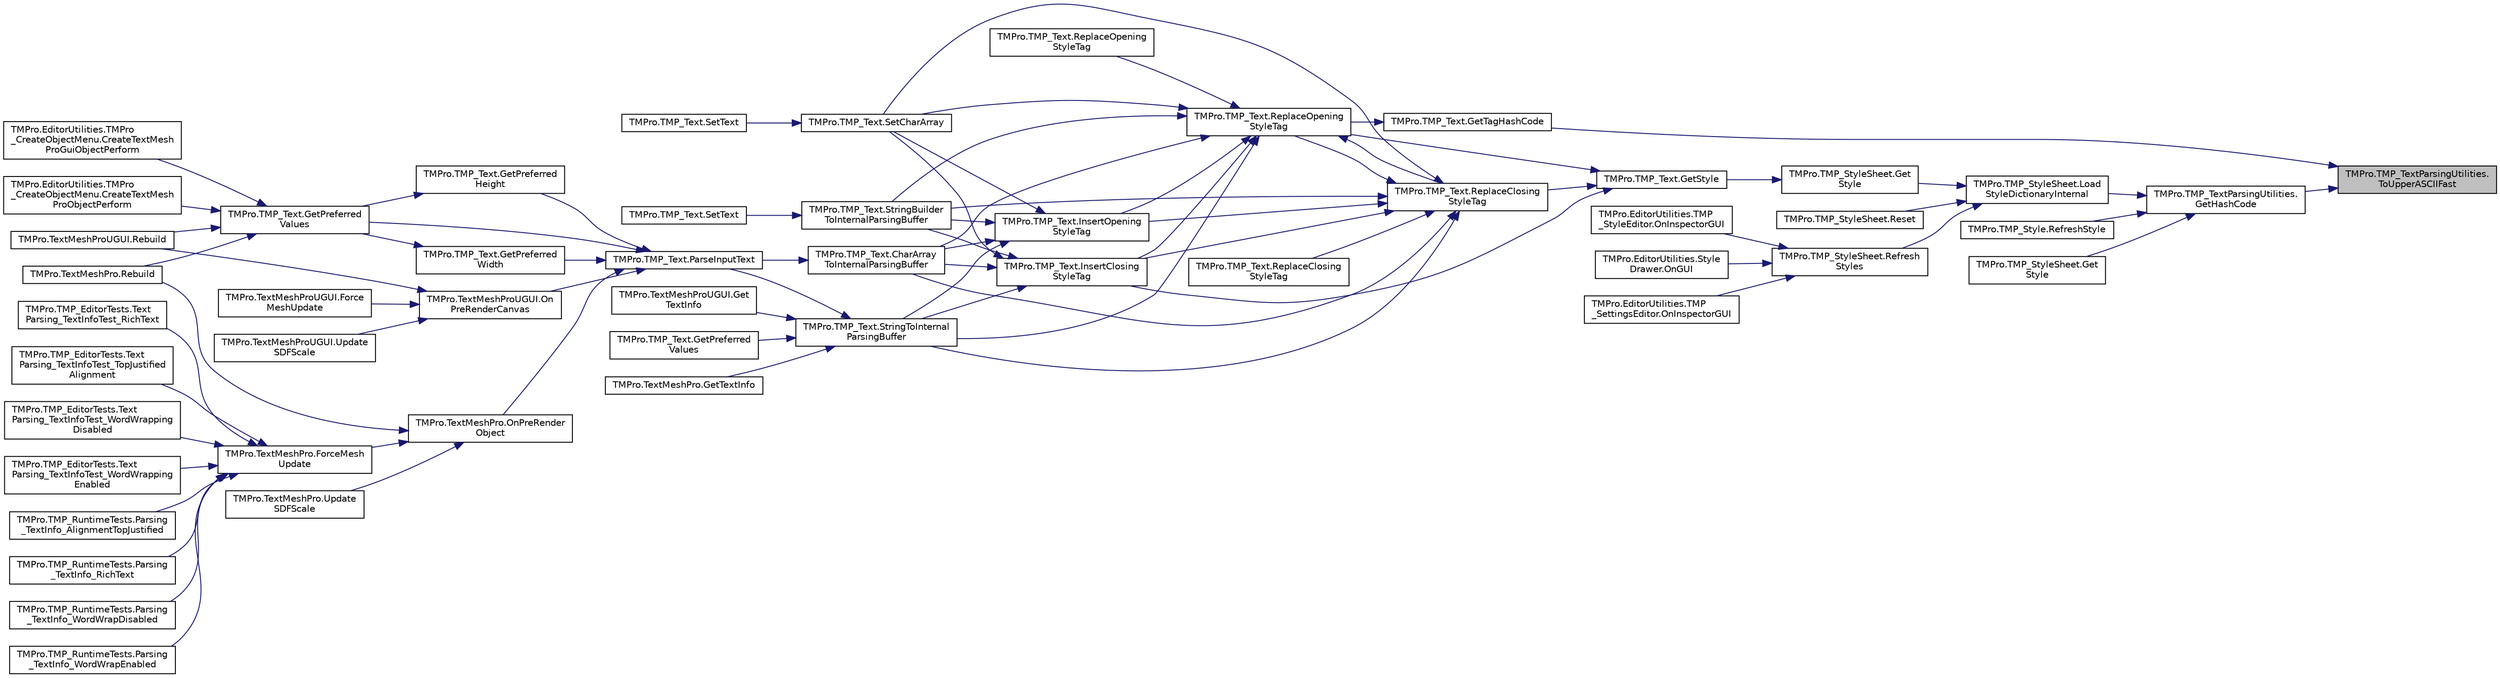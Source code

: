 digraph "TMPro.TMP_TextParsingUtilities.ToUpperASCIIFast"
{
 // LATEX_PDF_SIZE
  edge [fontname="Helvetica",fontsize="10",labelfontname="Helvetica",labelfontsize="10"];
  node [fontname="Helvetica",fontsize="10",shape=record];
  rankdir="RL";
  Node1 [label="TMPro.TMP_TextParsingUtilities.\lToUpperASCIIFast",height=0.2,width=0.4,color="black", fillcolor="grey75", style="filled", fontcolor="black",tooltip="Get uppercase version of this ASCII character."];
  Node1 -> Node2 [dir="back",color="midnightblue",fontsize="10",style="solid",fontname="Helvetica"];
  Node2 [label="TMPro.TMP_TextParsingUtilities.\lGetHashCode",height=0.2,width=0.4,color="black", fillcolor="white", style="filled",URL="$class_t_m_pro_1_1_t_m_p___text_parsing_utilities.html#a77bb7b39afef3f677e915499b48e2c7a",tooltip="Function returning the hashcode value of a given string."];
  Node2 -> Node3 [dir="back",color="midnightblue",fontsize="10",style="solid",fontname="Helvetica"];
  Node3 [label="TMPro.TMP_StyleSheet.Get\lStyle",height=0.2,width=0.4,color="black", fillcolor="white", style="filled",URL="$class_t_m_pro_1_1_t_m_p___style_sheet.html#a0766b88921d3c2fe462608796af79b1f",tooltip="Get the Style for the given name."];
  Node2 -> Node4 [dir="back",color="midnightblue",fontsize="10",style="solid",fontname="Helvetica"];
  Node4 [label="TMPro.TMP_StyleSheet.Load\lStyleDictionaryInternal",height=0.2,width=0.4,color="black", fillcolor="white", style="filled",URL="$class_t_m_pro_1_1_t_m_p___style_sheet.html#ae83d9e90111accb45a4c696c54ce4d4e",tooltip=" "];
  Node4 -> Node5 [dir="back",color="midnightblue",fontsize="10",style="solid",fontname="Helvetica"];
  Node5 [label="TMPro.TMP_StyleSheet.Get\lStyle",height=0.2,width=0.4,color="black", fillcolor="white", style="filled",URL="$class_t_m_pro_1_1_t_m_p___style_sheet.html#aa9a3991676942f59ca662b124894c7ba",tooltip="Get the Style for the given hash code value."];
  Node5 -> Node6 [dir="back",color="midnightblue",fontsize="10",style="solid",fontname="Helvetica"];
  Node6 [label="TMPro.TMP_Text.GetStyle",height=0.2,width=0.4,color="black", fillcolor="white", style="filled",URL="$class_t_m_pro_1_1_t_m_p___text.html#a0610ac5b8cde7da32df3435b38979ae3",tooltip=" "];
  Node6 -> Node7 [dir="back",color="midnightblue",fontsize="10",style="solid",fontname="Helvetica"];
  Node7 [label="TMPro.TMP_Text.InsertClosing\lStyleTag",height=0.2,width=0.4,color="black", fillcolor="white", style="filled",URL="$class_t_m_pro_1_1_t_m_p___text.html#a27e8d03eb35cbdf5628426d1e4c450ce",tooltip=" "];
  Node7 -> Node8 [dir="back",color="midnightblue",fontsize="10",style="solid",fontname="Helvetica"];
  Node8 [label="TMPro.TMP_Text.CharArray\lToInternalParsingBuffer",height=0.2,width=0.4,color="black", fillcolor="white", style="filled",URL="$class_t_m_pro_1_1_t_m_p___text.html#a6d53cd25d63debfdf935d1a8c6f80fd8",tooltip="Copies Content of formatted SetText() to charBuffer."];
  Node8 -> Node9 [dir="back",color="midnightblue",fontsize="10",style="solid",fontname="Helvetica"];
  Node9 [label="TMPro.TMP_Text.ParseInputText",height=0.2,width=0.4,color="black", fillcolor="white", style="filled",URL="$class_t_m_pro_1_1_t_m_p___text.html#abf101b7be511178e9d0d6999dcd26977",tooltip="Method to parse the input text based on its source"];
  Node9 -> Node10 [dir="back",color="midnightblue",fontsize="10",style="solid",fontname="Helvetica"];
  Node10 [label="TMPro.TMP_Text.GetPreferred\lHeight",height=0.2,width=0.4,color="black", fillcolor="white", style="filled",URL="$class_t_m_pro_1_1_t_m_p___text.html#a754e5a230232f1ed55615e55a3ed32ad",tooltip="Method to calculate the preferred height of a text object."];
  Node10 -> Node11 [dir="back",color="midnightblue",fontsize="10",style="solid",fontname="Helvetica"];
  Node11 [label="TMPro.TMP_Text.GetPreferred\lValues",height=0.2,width=0.4,color="black", fillcolor="white", style="filled",URL="$class_t_m_pro_1_1_t_m_p___text.html#a9d3dbcb6ccf3ef97454b5ec89725eccb",tooltip="Function to Calculate the Preferred Width and Height of the text object."];
  Node11 -> Node12 [dir="back",color="midnightblue",fontsize="10",style="solid",fontname="Helvetica"];
  Node12 [label="TMPro.EditorUtilities.TMPro\l_CreateObjectMenu.CreateTextMesh\lProGuiObjectPerform",height=0.2,width=0.4,color="black", fillcolor="white", style="filled",URL="$class_t_m_pro_1_1_editor_utilities_1_1_t_m_pro___create_object_menu.html#abfc6b9eb67cb7f7d09ad10530aeb80a9",tooltip="Create a TextMeshPro object that works with the CanvasRenderer"];
  Node11 -> Node13 [dir="back",color="midnightblue",fontsize="10",style="solid",fontname="Helvetica"];
  Node13 [label="TMPro.EditorUtilities.TMPro\l_CreateObjectMenu.CreateTextMesh\lProObjectPerform",height=0.2,width=0.4,color="black", fillcolor="white", style="filled",URL="$class_t_m_pro_1_1_editor_utilities_1_1_t_m_pro___create_object_menu.html#ace95d9a60fe5b4c3b9b948ecd0103dfa",tooltip="Create a TextMeshPro object that works with the Mesh Renderer"];
  Node11 -> Node14 [dir="back",color="midnightblue",fontsize="10",style="solid",fontname="Helvetica"];
  Node14 [label="TMPro.TextMeshPro.Rebuild",height=0.2,width=0.4,color="black", fillcolor="white", style="filled",URL="$class_t_m_pro_1_1_text_mesh_pro.html#a8ea12a256e97a7ab1d66945b5f3a0a88",tooltip=" "];
  Node11 -> Node15 [dir="back",color="midnightblue",fontsize="10",style="solid",fontname="Helvetica"];
  Node15 [label="TMPro.TextMeshProUGUI.Rebuild",height=0.2,width=0.4,color="black", fillcolor="white", style="filled",URL="$class_t_m_pro_1_1_text_mesh_pro_u_g_u_i.html#a963457c98b96eb2387dd43d40a7dcc57",tooltip=" "];
  Node9 -> Node11 [dir="back",color="midnightblue",fontsize="10",style="solid",fontname="Helvetica"];
  Node9 -> Node16 [dir="back",color="midnightblue",fontsize="10",style="solid",fontname="Helvetica"];
  Node16 [label="TMPro.TMP_Text.GetPreferred\lWidth",height=0.2,width=0.4,color="black", fillcolor="white", style="filled",URL="$class_t_m_pro_1_1_t_m_p___text.html#abb5c80b9a45b89007024c857593e12c8",tooltip="Method to calculate the preferred width of a text object."];
  Node16 -> Node11 [dir="back",color="midnightblue",fontsize="10",style="solid",fontname="Helvetica"];
  Node9 -> Node17 [dir="back",color="midnightblue",fontsize="10",style="solid",fontname="Helvetica"];
  Node17 [label="TMPro.TextMeshProUGUI.On\lPreRenderCanvas",height=0.2,width=0.4,color="black", fillcolor="white", style="filled",URL="$class_t_m_pro_1_1_text_mesh_pro_u_g_u_i.html#ac89dd63951db4e6f69bf0125675081b5",tooltip=" "];
  Node17 -> Node18 [dir="back",color="midnightblue",fontsize="10",style="solid",fontname="Helvetica"];
  Node18 [label="TMPro.TextMeshProUGUI.Force\lMeshUpdate",height=0.2,width=0.4,color="black", fillcolor="white", style="filled",URL="$class_t_m_pro_1_1_text_mesh_pro_u_g_u_i.html#a6d4c78ad7fcebc7cd040a2ce85dce2d8",tooltip="Function to force regeneration of the text object before its normal process time. This is useful when..."];
  Node17 -> Node15 [dir="back",color="midnightblue",fontsize="10",style="solid",fontname="Helvetica"];
  Node17 -> Node19 [dir="back",color="midnightblue",fontsize="10",style="solid",fontname="Helvetica"];
  Node19 [label="TMPro.TextMeshProUGUI.Update\lSDFScale",height=0.2,width=0.4,color="black", fillcolor="white", style="filled",URL="$class_t_m_pro_1_1_text_mesh_pro_u_g_u_i.html#abc02367c26d1ed3deee538972993c2f0",tooltip="Method to Update Scale in UV2"];
  Node9 -> Node20 [dir="back",color="midnightblue",fontsize="10",style="solid",fontname="Helvetica"];
  Node20 [label="TMPro.TextMeshPro.OnPreRender\lObject",height=0.2,width=0.4,color="black", fillcolor="white", style="filled",URL="$class_t_m_pro_1_1_text_mesh_pro.html#a4582ca4ea23a5a1b7c3292cec4f56555",tooltip="Function called when the text needs to be updated."];
  Node20 -> Node21 [dir="back",color="midnightblue",fontsize="10",style="solid",fontname="Helvetica"];
  Node21 [label="TMPro.TextMeshPro.ForceMesh\lUpdate",height=0.2,width=0.4,color="black", fillcolor="white", style="filled",URL="$class_t_m_pro_1_1_text_mesh_pro.html#aafe5889b109a7b155a96f76cd2bfdc64",tooltip="Function to force regeneration of the text object before its normal process time. This is useful when..."];
  Node21 -> Node22 [dir="back",color="midnightblue",fontsize="10",style="solid",fontname="Helvetica"];
  Node22 [label="TMPro.TMP_RuntimeTests.Parsing\l_TextInfo_AlignmentTopJustified",height=0.2,width=0.4,color="black", fillcolor="white", style="filled",URL="$class_t_m_pro_1_1_t_m_p___runtime_tests.html#a56adfe646fa31d5139bdf0843521badf",tooltip=" "];
  Node21 -> Node23 [dir="back",color="midnightblue",fontsize="10",style="solid",fontname="Helvetica"];
  Node23 [label="TMPro.TMP_RuntimeTests.Parsing\l_TextInfo_RichText",height=0.2,width=0.4,color="black", fillcolor="white", style="filled",URL="$class_t_m_pro_1_1_t_m_p___runtime_tests.html#a283147fa72ae8e15d16ea84b389271a0",tooltip=" "];
  Node21 -> Node24 [dir="back",color="midnightblue",fontsize="10",style="solid",fontname="Helvetica"];
  Node24 [label="TMPro.TMP_RuntimeTests.Parsing\l_TextInfo_WordWrapDisabled",height=0.2,width=0.4,color="black", fillcolor="white", style="filled",URL="$class_t_m_pro_1_1_t_m_p___runtime_tests.html#ad1cc7bb34ebedc169d5e61d1f729c429",tooltip=" "];
  Node21 -> Node25 [dir="back",color="midnightblue",fontsize="10",style="solid",fontname="Helvetica"];
  Node25 [label="TMPro.TMP_RuntimeTests.Parsing\l_TextInfo_WordWrapEnabled",height=0.2,width=0.4,color="black", fillcolor="white", style="filled",URL="$class_t_m_pro_1_1_t_m_p___runtime_tests.html#a96aa93e70f25ce98e594b1b8740a49b3",tooltip=" "];
  Node21 -> Node26 [dir="back",color="midnightblue",fontsize="10",style="solid",fontname="Helvetica"];
  Node26 [label="TMPro.TMP_EditorTests.Text\lParsing_TextInfoTest_RichText",height=0.2,width=0.4,color="black", fillcolor="white", style="filled",URL="$class_t_m_pro_1_1_t_m_p___editor_tests.html#ac1ae601be4d67996320d9e920c29eb22",tooltip=" "];
  Node21 -> Node27 [dir="back",color="midnightblue",fontsize="10",style="solid",fontname="Helvetica"];
  Node27 [label="TMPro.TMP_EditorTests.Text\lParsing_TextInfoTest_TopJustified\lAlignment",height=0.2,width=0.4,color="black", fillcolor="white", style="filled",URL="$class_t_m_pro_1_1_t_m_p___editor_tests.html#afca8b24280f94e1956a4808db574b4c3",tooltip=" "];
  Node21 -> Node28 [dir="back",color="midnightblue",fontsize="10",style="solid",fontname="Helvetica"];
  Node28 [label="TMPro.TMP_EditorTests.Text\lParsing_TextInfoTest_WordWrapping\lDisabled",height=0.2,width=0.4,color="black", fillcolor="white", style="filled",URL="$class_t_m_pro_1_1_t_m_p___editor_tests.html#af019e99d147f82ded1b89035c53ddd4c",tooltip=" "];
  Node21 -> Node29 [dir="back",color="midnightblue",fontsize="10",style="solid",fontname="Helvetica"];
  Node29 [label="TMPro.TMP_EditorTests.Text\lParsing_TextInfoTest_WordWrapping\lEnabled",height=0.2,width=0.4,color="black", fillcolor="white", style="filled",URL="$class_t_m_pro_1_1_t_m_p___editor_tests.html#a50f97174c61f451c71a1297edeed2ef9",tooltip=" "];
  Node20 -> Node14 [dir="back",color="midnightblue",fontsize="10",style="solid",fontname="Helvetica"];
  Node20 -> Node30 [dir="back",color="midnightblue",fontsize="10",style="solid",fontname="Helvetica"];
  Node30 [label="TMPro.TextMeshPro.Update\lSDFScale",height=0.2,width=0.4,color="black", fillcolor="white", style="filled",URL="$class_t_m_pro_1_1_text_mesh_pro.html#ac8afa93236a2dfc1bb991dac625ec03c",tooltip="Method to Update Scale in UV2"];
  Node7 -> Node31 [dir="back",color="midnightblue",fontsize="10",style="solid",fontname="Helvetica"];
  Node31 [label="TMPro.TMP_Text.SetCharArray",height=0.2,width=0.4,color="black", fillcolor="white", style="filled",URL="$class_t_m_pro_1_1_t_m_p___text.html#a3a9c8337c13ec0b01a256657b60f995d",tooltip="Character array containing the text to be displayed."];
  Node31 -> Node32 [dir="back",color="midnightblue",fontsize="10",style="solid",fontname="Helvetica"];
  Node32 [label="TMPro.TMP_Text.SetText",height=0.2,width=0.4,color="black", fillcolor="white", style="filled",URL="$class_t_m_pro_1_1_t_m_p___text.html#aa13e71f39c5af1ccce74932b6c2c8cc6",tooltip="Set the text using a char array."];
  Node7 -> Node33 [dir="back",color="midnightblue",fontsize="10",style="solid",fontname="Helvetica"];
  Node33 [label="TMPro.TMP_Text.StringBuilder\lToInternalParsingBuffer",height=0.2,width=0.4,color="black", fillcolor="white", style="filled",URL="$class_t_m_pro_1_1_t_m_p___text.html#a4b4159f2b4195cfd1e17fd1e44aecf56",tooltip="Copy contents of StringBuilder into int array."];
  Node33 -> Node34 [dir="back",color="midnightblue",fontsize="10",style="solid",fontname="Helvetica"];
  Node34 [label="TMPro.TMP_Text.SetText",height=0.2,width=0.4,color="black", fillcolor="white", style="filled",URL="$class_t_m_pro_1_1_t_m_p___text.html#a1dcc7f267313604b2f59cb5f2e46d7e8",tooltip="Set the text using a StringBuilder."];
  Node7 -> Node35 [dir="back",color="midnightblue",fontsize="10",style="solid",fontname="Helvetica"];
  Node35 [label="TMPro.TMP_Text.StringToInternal\lParsingBuffer",height=0.2,width=0.4,color="black", fillcolor="white", style="filled",URL="$class_t_m_pro_1_1_t_m_p___text.html#a0e45cd8e4f33d123b9068ba75cff441f",tooltip="Method to store the content of a string into an integer array."];
  Node35 -> Node36 [dir="back",color="midnightblue",fontsize="10",style="solid",fontname="Helvetica"];
  Node36 [label="TMPro.TMP_Text.GetPreferred\lValues",height=0.2,width=0.4,color="black", fillcolor="white", style="filled",URL="$class_t_m_pro_1_1_t_m_p___text.html#a039a0f623414b9972e2e123a81ddc003",tooltip="Function to Calculate the Preferred Width and Height of the text object given a certain string."];
  Node35 -> Node37 [dir="back",color="midnightblue",fontsize="10",style="solid",fontname="Helvetica"];
  Node37 [label="TMPro.TextMeshPro.GetTextInfo",height=0.2,width=0.4,color="black", fillcolor="white", style="filled",URL="$class_t_m_pro_1_1_text_mesh_pro.html#a3652c1b48e8b425fc8a599aa05fad59e",tooltip="Function used to evaluate the length of a text string."];
  Node35 -> Node38 [dir="back",color="midnightblue",fontsize="10",style="solid",fontname="Helvetica"];
  Node38 [label="TMPro.TextMeshProUGUI.Get\lTextInfo",height=0.2,width=0.4,color="black", fillcolor="white", style="filled",URL="$class_t_m_pro_1_1_text_mesh_pro_u_g_u_i.html#a8232388d078ad69a9ea241fa15bd2fab",tooltip="Function used to evaluate the length of a text string."];
  Node35 -> Node9 [dir="back",color="midnightblue",fontsize="10",style="solid",fontname="Helvetica"];
  Node6 -> Node39 [dir="back",color="midnightblue",fontsize="10",style="solid",fontname="Helvetica"];
  Node39 [label="TMPro.TMP_Text.ReplaceClosing\lStyleTag",height=0.2,width=0.4,color="black", fillcolor="white", style="filled",URL="$class_t_m_pro_1_1_t_m_p___text.html#af8b2bda450112f95552818da68b6a3f3",tooltip="Method to handle inline replacement of style tag by closing style definition."];
  Node39 -> Node8 [dir="back",color="midnightblue",fontsize="10",style="solid",fontname="Helvetica"];
  Node39 -> Node7 [dir="back",color="midnightblue",fontsize="10",style="solid",fontname="Helvetica"];
  Node39 -> Node40 [dir="back",color="midnightblue",fontsize="10",style="solid",fontname="Helvetica"];
  Node40 [label="TMPro.TMP_Text.InsertOpening\lStyleTag",height=0.2,width=0.4,color="black", fillcolor="white", style="filled",URL="$class_t_m_pro_1_1_t_m_p___text.html#aaec923d40d06684f8b2a97fbd4c02fa0",tooltip=" "];
  Node40 -> Node8 [dir="back",color="midnightblue",fontsize="10",style="solid",fontname="Helvetica"];
  Node40 -> Node31 [dir="back",color="midnightblue",fontsize="10",style="solid",fontname="Helvetica"];
  Node40 -> Node33 [dir="back",color="midnightblue",fontsize="10",style="solid",fontname="Helvetica"];
  Node40 -> Node35 [dir="back",color="midnightblue",fontsize="10",style="solid",fontname="Helvetica"];
  Node39 -> Node41 [dir="back",color="midnightblue",fontsize="10",style="solid",fontname="Helvetica"];
  Node41 [label="TMPro.TMP_Text.ReplaceClosing\lStyleTag",height=0.2,width=0.4,color="black", fillcolor="white", style="filled",URL="$class_t_m_pro_1_1_t_m_p___text.html#ae05fe538f8b8846f337a83d91b9bf2c2",tooltip="Method to handle inline replacement of style tag by closing style definition."];
  Node39 -> Node42 [dir="back",color="midnightblue",fontsize="10",style="solid",fontname="Helvetica"];
  Node42 [label="TMPro.TMP_Text.ReplaceOpening\lStyleTag",height=0.2,width=0.4,color="black", fillcolor="white", style="filled",URL="$class_t_m_pro_1_1_t_m_p___text.html#a29dc0da782bf610de52ec943e6e0cb00",tooltip="Method to handle inline replacement of style tag by opening style definition."];
  Node42 -> Node8 [dir="back",color="midnightblue",fontsize="10",style="solid",fontname="Helvetica"];
  Node42 -> Node7 [dir="back",color="midnightblue",fontsize="10",style="solid",fontname="Helvetica"];
  Node42 -> Node40 [dir="back",color="midnightblue",fontsize="10",style="solid",fontname="Helvetica"];
  Node42 -> Node39 [dir="back",color="midnightblue",fontsize="10",style="solid",fontname="Helvetica"];
  Node42 -> Node43 [dir="back",color="midnightblue",fontsize="10",style="solid",fontname="Helvetica"];
  Node43 [label="TMPro.TMP_Text.ReplaceOpening\lStyleTag",height=0.2,width=0.4,color="black", fillcolor="white", style="filled",URL="$class_t_m_pro_1_1_t_m_p___text.html#afe3bfcc150f9483421df5405df49d18c",tooltip="Method to handle inline replacement of style tag by opening style definition."];
  Node42 -> Node31 [dir="back",color="midnightblue",fontsize="10",style="solid",fontname="Helvetica"];
  Node42 -> Node33 [dir="back",color="midnightblue",fontsize="10",style="solid",fontname="Helvetica"];
  Node42 -> Node35 [dir="back",color="midnightblue",fontsize="10",style="solid",fontname="Helvetica"];
  Node39 -> Node31 [dir="back",color="midnightblue",fontsize="10",style="solid",fontname="Helvetica"];
  Node39 -> Node33 [dir="back",color="midnightblue",fontsize="10",style="solid",fontname="Helvetica"];
  Node39 -> Node35 [dir="back",color="midnightblue",fontsize="10",style="solid",fontname="Helvetica"];
  Node6 -> Node42 [dir="back",color="midnightblue",fontsize="10",style="solid",fontname="Helvetica"];
  Node4 -> Node44 [dir="back",color="midnightblue",fontsize="10",style="solid",fontname="Helvetica"];
  Node44 [label="TMPro.TMP_StyleSheet.Refresh\lStyles",height=0.2,width=0.4,color="black", fillcolor="white", style="filled",URL="$class_t_m_pro_1_1_t_m_p___style_sheet.html#a5f46893c06befe49793f7ea965615061",tooltip="Function to refresh the Style Dictionary."];
  Node44 -> Node45 [dir="back",color="midnightblue",fontsize="10",style="solid",fontname="Helvetica"];
  Node45 [label="TMPro.EditorUtilities.Style\lDrawer.OnGUI",height=0.2,width=0.4,color="black", fillcolor="white", style="filled",URL="$class_t_m_pro_1_1_editor_utilities_1_1_style_drawer.html#abcf27ef490de61d446ea0a1b35f3da98",tooltip=" "];
  Node44 -> Node46 [dir="back",color="midnightblue",fontsize="10",style="solid",fontname="Helvetica"];
  Node46 [label="TMPro.EditorUtilities.TMP\l_SettingsEditor.OnInspectorGUI",height=0.2,width=0.4,color="black", fillcolor="white", style="filled",URL="$class_t_m_pro_1_1_editor_utilities_1_1_t_m_p___settings_editor.html#a11891e45e7299c16ee2cf20b420d09b1",tooltip=" "];
  Node44 -> Node47 [dir="back",color="midnightblue",fontsize="10",style="solid",fontname="Helvetica"];
  Node47 [label="TMPro.EditorUtilities.TMP\l_StyleEditor.OnInspectorGUI",height=0.2,width=0.4,color="black", fillcolor="white", style="filled",URL="$class_t_m_pro_1_1_editor_utilities_1_1_t_m_p___style_editor.html#a05b7055cadf651b230a2bdec1411cebf",tooltip=" "];
  Node4 -> Node48 [dir="back",color="midnightblue",fontsize="10",style="solid",fontname="Helvetica"];
  Node48 [label="TMPro.TMP_StyleSheet.Reset",height=0.2,width=0.4,color="black", fillcolor="white", style="filled",URL="$class_t_m_pro_1_1_t_m_p___style_sheet.html#a7ebcff8a4cbf749a0430285d1bc4c1b9",tooltip=" "];
  Node2 -> Node49 [dir="back",color="midnightblue",fontsize="10",style="solid",fontname="Helvetica"];
  Node49 [label="TMPro.TMP_Style.RefreshStyle",height=0.2,width=0.4,color="black", fillcolor="white", style="filled",URL="$class_t_m_pro_1_1_t_m_p___style.html#a45cd2cf30f163d32c1bfa91914852154",tooltip="Function to update the content of the int[] resulting from changes to OpeningDefinition & ClosingDefi..."];
  Node1 -> Node50 [dir="back",color="midnightblue",fontsize="10",style="solid",fontname="Helvetica"];
  Node50 [label="TMPro.TMP_Text.GetTagHashCode",height=0.2,width=0.4,color="black", fillcolor="white", style="filled",URL="$class_t_m_pro_1_1_t_m_p___text.html#a13f02e19bd3c6b774faef5132283a6cf",tooltip="Get Hashcode for a given tag."];
  Node50 -> Node42 [dir="back",color="midnightblue",fontsize="10",style="solid",fontname="Helvetica"];
}
